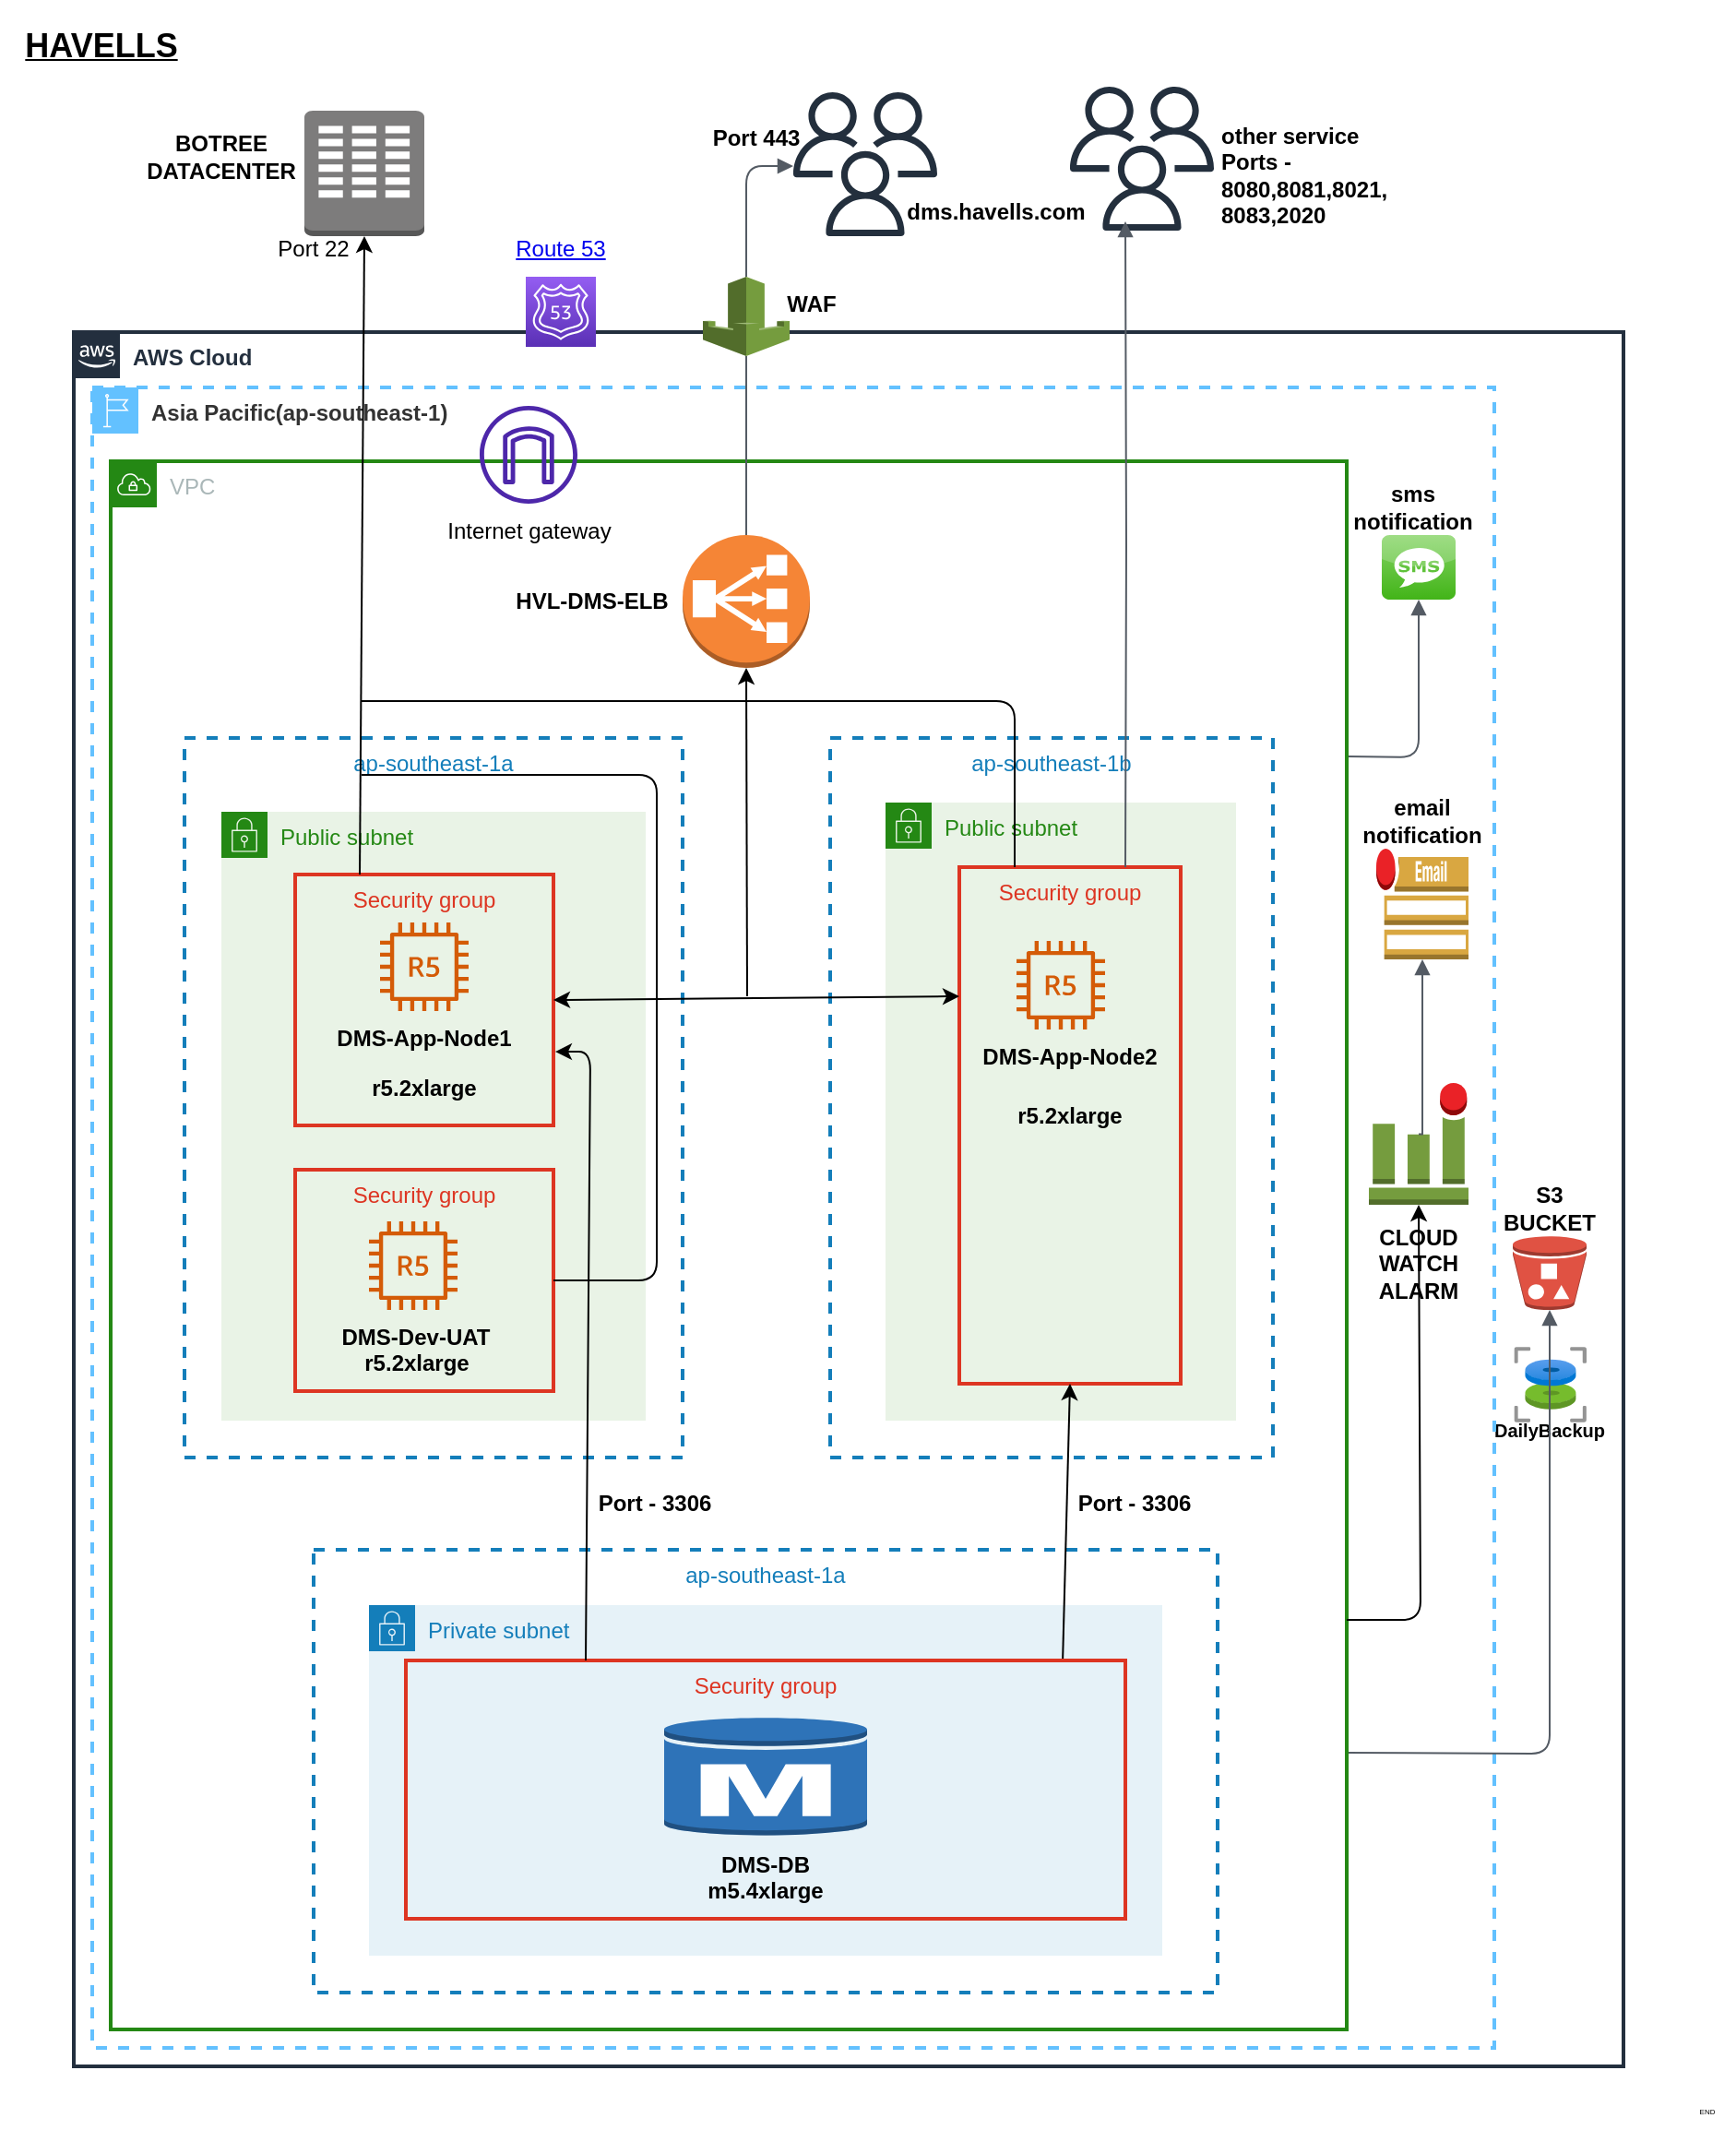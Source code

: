 <mxfile version="20.7.4" type="github">
  <diagram id="5KzjVwvkJJMhZy6UYnWM" name="Page-1">
    <mxGraphModel dx="1882" dy="1569" grid="1" gridSize="10" guides="1" tooltips="1" connect="1" arrows="1" fold="1" page="1" pageScale="1" pageWidth="850" pageHeight="1100" math="0" shadow="0">
      <root>
        <mxCell id="0" />
        <mxCell id="1" parent="0" />
        <mxCell id="ea2UamJm-fBT6arOsuC3-1" value="&lt;b&gt;AWS Cloud&lt;/b&gt;" style="points=[[0,0],[0.25,0],[0.5,0],[0.75,0],[1,0],[1,0.25],[1,0.5],[1,0.75],[1,1],[0.75,1],[0.5,1],[0.25,1],[0,1],[0,0.75],[0,0.5],[0,0.25]];outlineConnect=0;gradientColor=none;html=1;whiteSpace=wrap;fontSize=12;fontStyle=0;container=1;pointerEvents=0;collapsible=0;recursiveResize=0;shape=mxgraph.aws4.group;grIcon=mxgraph.aws4.group_aws_cloud_alt;strokeColor=#232F3E;fillColor=none;verticalAlign=top;align=left;spacingLeft=30;fontColor=#232F3E;dashed=0;strokeWidth=2;rotation=0;fillStyle=auto;shadow=0;sketch=0;" parent="1" vertex="1">
          <mxGeometry x="10" y="140" width="840" height="940" as="geometry" />
        </mxCell>
        <mxCell id="B55D7Bt2RnhnYhkycpw2-30" value="" style="outlineConnect=0;dashed=0;verticalLabelPosition=bottom;verticalAlign=top;align=center;html=1;shape=mxgraph.aws3.bucket_with_objects;fillColor=#E05243;gradientColor=none;" parent="ea2UamJm-fBT6arOsuC3-1" vertex="1">
          <mxGeometry x="780" y="490" width="40" height="40" as="geometry" />
        </mxCell>
        <mxCell id="B55D7Bt2RnhnYhkycpw2-79" value="&lt;b&gt;S3 BUCKET&lt;/b&gt;" style="text;html=1;strokeColor=none;fillColor=none;align=center;verticalAlign=middle;whiteSpace=wrap;rounded=0;" parent="ea2UamJm-fBT6arOsuC3-1" vertex="1">
          <mxGeometry x="770" y="460" width="60" height="30" as="geometry" />
        </mxCell>
        <mxCell id="1hkkDkTIQHTTeldb6SN9-4" value="" style="aspect=fixed;html=1;points=[];align=center;image;fontSize=12;image=img/lib/azure2/compute/Disks_Snapshots.svg;" parent="ea2UamJm-fBT6arOsuC3-1" vertex="1">
          <mxGeometry x="780.73" y="550" width="39.27" height="41" as="geometry" />
        </mxCell>
        <mxCell id="1hkkDkTIQHTTeldb6SN9-8" value="&lt;b&gt;&lt;font style=&quot;font-size: 10px;&quot;&gt;DailyBackup&lt;/font&gt;&lt;/b&gt;" style="text;html=1;strokeColor=none;fillColor=none;align=center;verticalAlign=middle;whiteSpace=wrap;rounded=0;" parent="ea2UamJm-fBT6arOsuC3-1" vertex="1">
          <mxGeometry x="765" y="580" width="70" height="30" as="geometry" />
        </mxCell>
        <mxCell id="yldp62qtClLwb7akA_jN-5" value="" style="outlineConnect=0;dashed=0;verticalLabelPosition=bottom;verticalAlign=top;align=center;html=1;shape=mxgraph.aws3.waf;fillColor=#759C3E;gradientColor=none;" parent="ea2UamJm-fBT6arOsuC3-1" vertex="1">
          <mxGeometry x="341" y="-30" width="47" height="43" as="geometry" />
        </mxCell>
        <mxCell id="B55D7Bt2RnhnYhkycpw2-1" value="&lt;span style=&quot;color: rgb(51, 51, 51); font-family: Arial, Verdana; background-color: rgb(255, 255, 255);&quot;&gt;&lt;b&gt;Asia Pacific(ap-southeast-1)&lt;/b&gt;&lt;/span&gt;" style="points=[[0,0],[0.25,0],[0.5,0],[0.75,0],[1,0],[1,0.25],[1,0.5],[1,0.75],[1,1],[0.75,1],[0.5,1],[0.25,1],[0,1],[0,0.75],[0,0.5],[0,0.25]];outlineConnect=0;gradientColor=none;html=1;whiteSpace=wrap;fontSize=12;fontStyle=0;container=1;pointerEvents=0;collapsible=0;recursiveResize=0;shape=mxgraph.aws4.group;grIcon=mxgraph.aws4.group_region;strokeColor=#63C1FF;fillColor=none;verticalAlign=top;align=left;spacingLeft=30;fontColor=#147EBA;dashed=1;strokeWidth=2;" parent="1" vertex="1">
          <mxGeometry x="20" y="170" width="760" height="900" as="geometry" />
        </mxCell>
        <mxCell id="B55D7Bt2RnhnYhkycpw2-31" value="" style="outlineConnect=0;dashed=0;verticalLabelPosition=bottom;verticalAlign=top;align=center;html=1;shape=mxgraph.aws3.email_notification;fillColor=#D9A741;gradientColor=none;" parent="B55D7Bt2RnhnYhkycpw2-1" vertex="1">
          <mxGeometry x="696" y="250" width="50" height="60" as="geometry" />
        </mxCell>
        <mxCell id="B55D7Bt2RnhnYhkycpw2-44" value="" style="outlineConnect=0;dashed=0;verticalLabelPosition=bottom;verticalAlign=top;align=center;html=1;shape=mxgraph.aws3.alarm;fillColor=#759C3E;gradientColor=none;" parent="B55D7Bt2RnhnYhkycpw2-1" vertex="1">
          <mxGeometry x="692" y="377" width="54" height="66" as="geometry" />
        </mxCell>
        <mxCell id="B55D7Bt2RnhnYhkycpw2-46" value="" style="edgeStyle=orthogonalEdgeStyle;html=1;endArrow=block;elbow=vertical;startArrow=none;endFill=1;strokeColor=#545B64;rounded=1;entryX=0.5;entryY=1;entryDx=0;entryDy=0;entryPerimeter=0;" parent="B55D7Bt2RnhnYhkycpw2-1" target="B55D7Bt2RnhnYhkycpw2-30" edge="1">
          <mxGeometry width="100" relative="1" as="geometry">
            <mxPoint x="680" y="740" as="sourcePoint" />
            <mxPoint x="780" y="740" as="targetPoint" />
          </mxGeometry>
        </mxCell>
        <mxCell id="B55D7Bt2RnhnYhkycpw2-47" value="" style="edgeStyle=orthogonalEdgeStyle;html=1;endArrow=none;elbow=vertical;startArrow=block;startFill=1;strokeColor=#545B64;rounded=0;entryX=0.5;entryY=0.42;entryDx=0;entryDy=0;entryPerimeter=0;exitX=0.5;exitY=1;exitDx=0;exitDy=0;exitPerimeter=0;" parent="B55D7Bt2RnhnYhkycpw2-1" source="B55D7Bt2RnhnYhkycpw2-31" target="B55D7Bt2RnhnYhkycpw2-44" edge="1">
          <mxGeometry width="100" relative="1" as="geometry">
            <mxPoint x="721" y="320" as="sourcePoint" />
            <mxPoint x="778" y="361" as="targetPoint" />
            <Array as="points">
              <mxPoint x="721" y="405" />
            </Array>
          </mxGeometry>
        </mxCell>
        <mxCell id="B55D7Bt2RnhnYhkycpw2-77" value="&lt;b&gt;email notification&lt;/b&gt;" style="text;html=1;strokeColor=none;fillColor=none;align=center;verticalAlign=middle;whiteSpace=wrap;rounded=0;" parent="B55D7Bt2RnhnYhkycpw2-1" vertex="1">
          <mxGeometry x="691" y="220" width="60" height="30" as="geometry" />
        </mxCell>
        <mxCell id="B55D7Bt2RnhnYhkycpw2-78" value="&lt;b&gt;CLOUD WATCH&lt;br&gt;ALARM&lt;/b&gt;" style="text;html=1;strokeColor=none;fillColor=none;align=center;verticalAlign=middle;whiteSpace=wrap;rounded=0;" parent="B55D7Bt2RnhnYhkycpw2-1" vertex="1">
          <mxGeometry x="689" y="460" width="60" height="30" as="geometry" />
        </mxCell>
        <mxCell id="yldp62qtClLwb7akA_jN-2" value="" style="dashed=0;outlineConnect=0;html=1;align=center;labelPosition=center;verticalLabelPosition=bottom;verticalAlign=top;shape=mxgraph.webicons.sms;fillColor=#86D466;gradientColor=#42B418" parent="B55D7Bt2RnhnYhkycpw2-1" vertex="1">
          <mxGeometry x="699" y="80" width="40" height="35" as="geometry" />
        </mxCell>
        <mxCell id="yldp62qtClLwb7akA_jN-3" value="" style="edgeStyle=orthogonalEdgeStyle;html=1;endArrow=block;elbow=vertical;startArrow=none;endFill=1;strokeColor=#545B64;rounded=1;" parent="B55D7Bt2RnhnYhkycpw2-1" target="yldp62qtClLwb7akA_jN-2" edge="1">
          <mxGeometry width="100" relative="1" as="geometry">
            <mxPoint x="680" y="200" as="sourcePoint" />
            <mxPoint x="780" y="200" as="targetPoint" />
          </mxGeometry>
        </mxCell>
        <mxCell id="yldp62qtClLwb7akA_jN-4" value="&lt;b&gt;sms notification&lt;/b&gt;" style="text;html=1;strokeColor=none;fillColor=none;align=center;verticalAlign=middle;whiteSpace=wrap;rounded=0;" parent="B55D7Bt2RnhnYhkycpw2-1" vertex="1">
          <mxGeometry x="686" y="50" width="60" height="30" as="geometry" />
        </mxCell>
        <mxCell id="B55D7Bt2RnhnYhkycpw2-2" value="&lt;span style=&quot;font-weight: normal;&quot;&gt;VPC&lt;/span&gt;" style="points=[[0,0],[0.25,0],[0.5,0],[0.75,0],[1,0],[1,0.25],[1,0.5],[1,0.75],[1,1],[0.75,1],[0.5,1],[0.25,1],[0,1],[0,0.75],[0,0.5],[0,0.25]];outlineConnect=0;gradientColor=none;html=1;whiteSpace=wrap;fontSize=12;fontStyle=1;container=1;pointerEvents=0;collapsible=0;recursiveResize=0;shape=mxgraph.aws4.group;grIcon=mxgraph.aws4.group_vpc;strokeColor=#248814;fillColor=none;verticalAlign=top;align=left;spacingLeft=30;fontColor=#AAB7B8;dashed=0;strokeWidth=2;" parent="1" vertex="1">
          <mxGeometry x="30" y="210" width="670" height="850" as="geometry" />
        </mxCell>
        <mxCell id="B55D7Bt2RnhnYhkycpw2-3" value="ap-southeast-1a" style="fillColor=none;strokeColor=#147EBA;dashed=1;verticalAlign=top;fontStyle=0;fontColor=#147EBA;strokeWidth=2;" parent="B55D7Bt2RnhnYhkycpw2-2" vertex="1">
          <mxGeometry x="110" y="590" width="490" height="240" as="geometry" />
        </mxCell>
        <mxCell id="B55D7Bt2RnhnYhkycpw2-15" value="Private subnet" style="points=[[0,0],[0.25,0],[0.5,0],[0.75,0],[1,0],[1,0.25],[1,0.5],[1,0.75],[1,1],[0.75,1],[0.5,1],[0.25,1],[0,1],[0,0.75],[0,0.5],[0,0.25]];outlineConnect=0;gradientColor=none;html=1;whiteSpace=wrap;fontSize=12;fontStyle=0;container=1;pointerEvents=0;collapsible=0;recursiveResize=0;shape=mxgraph.aws4.group;grIcon=mxgraph.aws4.group_security_group;grStroke=0;strokeColor=#147EBA;fillColor=#E6F2F8;verticalAlign=top;align=left;spacingLeft=30;fontColor=#147EBA;dashed=0;" parent="B55D7Bt2RnhnYhkycpw2-2" vertex="1">
          <mxGeometry x="140" y="620" width="430" height="190" as="geometry" />
        </mxCell>
        <mxCell id="B55D7Bt2RnhnYhkycpw2-16" value="Security group" style="fillColor=none;strokeColor=#DD3522;verticalAlign=top;fontStyle=0;fontColor=#DD3522;strokeWidth=2;" parent="B55D7Bt2RnhnYhkycpw2-15" vertex="1">
          <mxGeometry x="20" y="30" width="390" height="140" as="geometry" />
        </mxCell>
        <mxCell id="B55D7Bt2RnhnYhkycpw2-22" value="" style="outlineConnect=0;dashed=0;verticalLabelPosition=bottom;verticalAlign=top;align=center;html=1;shape=mxgraph.aws3.rds_db_instance;fillColor=#2E73B8;gradientColor=none;" parent="B55D7Bt2RnhnYhkycpw2-15" vertex="1">
          <mxGeometry x="160" y="60" width="110" height="66" as="geometry" />
        </mxCell>
        <mxCell id="B55D7Bt2RnhnYhkycpw2-75" value="&lt;b&gt;DMS-DB&lt;/b&gt;" style="text;html=1;strokeColor=none;fillColor=none;align=center;verticalAlign=middle;whiteSpace=wrap;rounded=0;" parent="B55D7Bt2RnhnYhkycpw2-15" vertex="1">
          <mxGeometry x="185" y="126" width="60" height="30" as="geometry" />
        </mxCell>
        <mxCell id="NSeuikukPgtGO4ZoCnCu-7" value="&lt;b&gt;m5.4xlarge&lt;/b&gt;" style="text;html=1;strokeColor=none;fillColor=none;align=center;verticalAlign=middle;whiteSpace=wrap;rounded=0;" vertex="1" parent="B55D7Bt2RnhnYhkycpw2-15">
          <mxGeometry x="160" y="140" width="110" height="30" as="geometry" />
        </mxCell>
        <mxCell id="B55D7Bt2RnhnYhkycpw2-21" value="" style="outlineConnect=0;dashed=0;verticalLabelPosition=bottom;verticalAlign=top;align=center;html=1;shape=mxgraph.aws3.classic_load_balancer;fillColor=#F58536;gradientColor=none;" parent="B55D7Bt2RnhnYhkycpw2-2" vertex="1">
          <mxGeometry x="310" y="40" width="69" height="72" as="geometry" />
        </mxCell>
        <mxCell id="B55D7Bt2RnhnYhkycpw2-53" value="" style="sketch=0;outlineConnect=0;fontColor=#232F3E;gradientColor=none;fillColor=#4D27AA;strokeColor=none;dashed=0;verticalLabelPosition=bottom;verticalAlign=top;align=center;html=1;fontSize=12;fontStyle=0;aspect=fixed;pointerEvents=1;shape=mxgraph.aws4.internet_gateway;" parent="B55D7Bt2RnhnYhkycpw2-2" vertex="1">
          <mxGeometry x="200" y="-30" width="53" height="53" as="geometry" />
        </mxCell>
        <mxCell id="B55D7Bt2RnhnYhkycpw2-55" value="ap-southeast-1a" style="fillColor=none;strokeColor=#147EBA;dashed=1;verticalAlign=top;fontStyle=0;fontColor=#147EBA;strokeWidth=2;" parent="B55D7Bt2RnhnYhkycpw2-2" vertex="1">
          <mxGeometry x="40" y="150" width="270" height="390" as="geometry" />
        </mxCell>
        <mxCell id="B55D7Bt2RnhnYhkycpw2-56" value="ap-southeast-1b" style="fillColor=none;strokeColor=#147EBA;dashed=1;verticalAlign=top;fontStyle=0;fontColor=#147EBA;strokeWidth=2;" parent="B55D7Bt2RnhnYhkycpw2-2" vertex="1">
          <mxGeometry x="390" y="150" width="240" height="390" as="geometry" />
        </mxCell>
        <mxCell id="B55D7Bt2RnhnYhkycpw2-57" value="Public subnet" style="points=[[0,0],[0.25,0],[0.5,0],[0.75,0],[1,0],[1,0.25],[1,0.5],[1,0.75],[1,1],[0.75,1],[0.5,1],[0.25,1],[0,1],[0,0.75],[0,0.5],[0,0.25]];outlineConnect=0;gradientColor=none;html=1;whiteSpace=wrap;fontSize=12;fontStyle=0;container=1;pointerEvents=0;collapsible=0;recursiveResize=0;shape=mxgraph.aws4.group;grIcon=mxgraph.aws4.group_security_group;grStroke=0;strokeColor=#248814;fillColor=#E9F3E6;verticalAlign=top;align=left;spacingLeft=30;fontColor=#248814;dashed=0;" parent="B55D7Bt2RnhnYhkycpw2-2" vertex="1">
          <mxGeometry x="60" y="190" width="230" height="330" as="geometry" />
        </mxCell>
        <mxCell id="B55D7Bt2RnhnYhkycpw2-59" value="Public subnet" style="points=[[0,0],[0.25,0],[0.5,0],[0.75,0],[1,0],[1,0.25],[1,0.5],[1,0.75],[1,1],[0.75,1],[0.5,1],[0.25,1],[0,1],[0,0.75],[0,0.5],[0,0.25]];outlineConnect=0;gradientColor=none;html=1;whiteSpace=wrap;fontSize=12;fontStyle=0;container=1;pointerEvents=0;collapsible=0;recursiveResize=0;shape=mxgraph.aws4.group;grIcon=mxgraph.aws4.group_security_group;grStroke=0;strokeColor=#248814;fillColor=#E9F3E6;verticalAlign=top;align=left;spacingLeft=30;fontColor=#248814;dashed=0;" parent="B55D7Bt2RnhnYhkycpw2-2" vertex="1">
          <mxGeometry x="420" y="185" width="190" height="335" as="geometry" />
        </mxCell>
        <mxCell id="B55D7Bt2RnhnYhkycpw2-61" value="Security group" style="fillColor=none;strokeColor=#DD3522;verticalAlign=top;fontStyle=0;fontColor=#DD3522;strokeWidth=2;" parent="B55D7Bt2RnhnYhkycpw2-2" vertex="1">
          <mxGeometry x="460" y="220" width="120" height="280" as="geometry" />
        </mxCell>
        <mxCell id="B55D7Bt2RnhnYhkycpw2-65" value="" style="sketch=0;outlineConnect=0;fontColor=#232F3E;gradientColor=none;fillColor=#D45B07;strokeColor=none;dashed=0;verticalLabelPosition=bottom;verticalAlign=top;align=center;html=1;fontSize=12;fontStyle=0;aspect=fixed;pointerEvents=1;shape=mxgraph.aws4.r5_instance;" parent="B55D7Bt2RnhnYhkycpw2-2" vertex="1">
          <mxGeometry x="491" y="260" width="48" height="48" as="geometry" />
        </mxCell>
        <mxCell id="B55D7Bt2RnhnYhkycpw2-67" value="Security group" style="fillColor=none;strokeColor=#DD3522;verticalAlign=top;fontStyle=0;fontColor=#DD3522;strokeWidth=2;" parent="B55D7Bt2RnhnYhkycpw2-2" vertex="1">
          <mxGeometry x="100" y="384" width="140" height="120" as="geometry" />
        </mxCell>
        <mxCell id="B55D7Bt2RnhnYhkycpw2-69" value="Security group" style="fillColor=none;strokeColor=#DD3522;verticalAlign=top;fontStyle=0;fontColor=#DD3522;strokeWidth=2;" parent="B55D7Bt2RnhnYhkycpw2-2" vertex="1">
          <mxGeometry x="100" y="224" width="140" height="136" as="geometry" />
        </mxCell>
        <mxCell id="B55D7Bt2RnhnYhkycpw2-70" value="" style="sketch=0;outlineConnect=0;fontColor=#232F3E;gradientColor=none;fillColor=#D45B07;strokeColor=none;dashed=0;verticalLabelPosition=bottom;verticalAlign=top;align=center;html=1;fontSize=12;fontStyle=0;aspect=fixed;pointerEvents=1;shape=mxgraph.aws4.r5_instance;" parent="B55D7Bt2RnhnYhkycpw2-2" vertex="1">
          <mxGeometry x="146" y="250" width="48" height="48" as="geometry" />
        </mxCell>
        <mxCell id="B55D7Bt2RnhnYhkycpw2-72" value="&lt;b&gt;DMS-Dev-UAT&lt;/b&gt;" style="text;html=1;strokeColor=none;fillColor=none;align=center;verticalAlign=middle;whiteSpace=wrap;rounded=0;" parent="B55D7Bt2RnhnYhkycpw2-2" vertex="1">
          <mxGeometry x="120" y="460" width="91" height="30" as="geometry" />
        </mxCell>
        <mxCell id="B55D7Bt2RnhnYhkycpw2-73" value="&lt;b&gt;DMS-App-Node1&lt;/b&gt;" style="text;html=1;strokeColor=none;fillColor=none;align=center;verticalAlign=middle;whiteSpace=wrap;rounded=0;" parent="B55D7Bt2RnhnYhkycpw2-2" vertex="1">
          <mxGeometry x="115" y="298" width="110" height="30" as="geometry" />
        </mxCell>
        <mxCell id="B55D7Bt2RnhnYhkycpw2-74" value="&lt;b&gt;DMS-App-Node2&lt;/b&gt;" style="text;html=1;strokeColor=none;fillColor=none;align=center;verticalAlign=middle;whiteSpace=wrap;rounded=0;" parent="B55D7Bt2RnhnYhkycpw2-2" vertex="1">
          <mxGeometry x="470" y="308" width="100" height="30" as="geometry" />
        </mxCell>
        <mxCell id="B55D7Bt2RnhnYhkycpw2-76" value="&lt;b&gt;HVL-DMS-ELB&lt;/b&gt;" style="text;html=1;strokeColor=none;fillColor=none;align=center;verticalAlign=middle;whiteSpace=wrap;rounded=0;" parent="B55D7Bt2RnhnYhkycpw2-2" vertex="1">
          <mxGeometry x="211" y="61" width="100" height="30" as="geometry" />
        </mxCell>
        <mxCell id="B55D7Bt2RnhnYhkycpw2-84" value="Internet gateway" style="text;html=1;strokeColor=none;fillColor=none;align=center;verticalAlign=middle;whiteSpace=wrap;rounded=0;" parent="B55D7Bt2RnhnYhkycpw2-2" vertex="1">
          <mxGeometry x="176.5" y="23" width="100" height="30" as="geometry" />
        </mxCell>
        <mxCell id="B55D7Bt2RnhnYhkycpw2-85" value="" style="endArrow=classic;html=1;rounded=0;exitX=0.913;exitY=-0.007;exitDx=0;exitDy=0;exitPerimeter=0;" parent="B55D7Bt2RnhnYhkycpw2-2" source="B55D7Bt2RnhnYhkycpw2-16" edge="1">
          <mxGeometry width="50" height="50" relative="1" as="geometry">
            <mxPoint x="500" y="590" as="sourcePoint" />
            <mxPoint x="520" y="500" as="targetPoint" />
          </mxGeometry>
        </mxCell>
        <mxCell id="B55D7Bt2RnhnYhkycpw2-86" value="" style="endArrow=classic;html=1;rounded=1;entryX=1.007;entryY=0.706;entryDx=0;entryDy=0;exitX=0.25;exitY=0;exitDx=0;exitDy=0;entryPerimeter=0;" parent="B55D7Bt2RnhnYhkycpw2-2" source="B55D7Bt2RnhnYhkycpw2-16" target="B55D7Bt2RnhnYhkycpw2-69" edge="1">
          <mxGeometry width="50" height="50" relative="1" as="geometry">
            <mxPoint x="40" y="620" as="sourcePoint" />
            <mxPoint x="90" y="570" as="targetPoint" />
            <Array as="points">
              <mxPoint x="260" y="320" />
            </Array>
          </mxGeometry>
        </mxCell>
        <mxCell id="B55D7Bt2RnhnYhkycpw2-88" value="" style="endArrow=classic;startArrow=classic;html=1;rounded=1;exitX=1;exitY=0.5;exitDx=0;exitDy=0;entryX=0;entryY=0.25;entryDx=0;entryDy=0;" parent="B55D7Bt2RnhnYhkycpw2-2" source="B55D7Bt2RnhnYhkycpw2-69" target="B55D7Bt2RnhnYhkycpw2-61" edge="1">
          <mxGeometry width="50" height="50" relative="1" as="geometry">
            <mxPoint x="330" y="320" as="sourcePoint" />
            <mxPoint x="380" y="270" as="targetPoint" />
          </mxGeometry>
        </mxCell>
        <mxCell id="B55D7Bt2RnhnYhkycpw2-89" value="" style="endArrow=classic;html=1;rounded=1;entryX=0.5;entryY=1;entryDx=0;entryDy=0;entryPerimeter=0;" parent="B55D7Bt2RnhnYhkycpw2-2" target="B55D7Bt2RnhnYhkycpw2-21" edge="1">
          <mxGeometry width="50" height="50" relative="1" as="geometry">
            <mxPoint x="345" y="290" as="sourcePoint" />
            <mxPoint x="370" y="190" as="targetPoint" />
          </mxGeometry>
        </mxCell>
        <mxCell id="B55D7Bt2RnhnYhkycpw2-91" value="" style="endArrow=none;html=1;rounded=1;entryX=0.25;entryY=0;entryDx=0;entryDy=0;" parent="B55D7Bt2RnhnYhkycpw2-2" target="B55D7Bt2RnhnYhkycpw2-61" edge="1">
          <mxGeometry width="50" height="50" relative="1" as="geometry">
            <mxPoint x="136" y="130" as="sourcePoint" />
            <mxPoint x="522.96" y="220" as="targetPoint" />
            <Array as="points">
              <mxPoint x="490" y="130" />
            </Array>
          </mxGeometry>
        </mxCell>
        <mxCell id="B55D7Bt2RnhnYhkycpw2-93" value="&lt;b&gt;Port - 3306&lt;/b&gt;" style="text;html=1;strokeColor=none;fillColor=none;align=center;verticalAlign=middle;whiteSpace=wrap;rounded=0;" parent="B55D7Bt2RnhnYhkycpw2-2" vertex="1">
          <mxGeometry x="520" y="550" width="70" height="30" as="geometry" />
        </mxCell>
        <mxCell id="B55D7Bt2RnhnYhkycpw2-97" value="&lt;b&gt;Port - 3306&lt;/b&gt;" style="text;html=1;strokeColor=none;fillColor=none;align=center;verticalAlign=middle;whiteSpace=wrap;rounded=0;" parent="B55D7Bt2RnhnYhkycpw2-2" vertex="1">
          <mxGeometry x="260" y="550" width="70" height="30" as="geometry" />
        </mxCell>
        <mxCell id="B55D7Bt2RnhnYhkycpw2-98" value="" style="endArrow=none;html=1;rounded=1;" parent="B55D7Bt2RnhnYhkycpw2-2" edge="1">
          <mxGeometry width="50" height="50" relative="1" as="geometry">
            <mxPoint x="240" y="444" as="sourcePoint" />
            <mxPoint x="136" y="170" as="targetPoint" />
            <Array as="points">
              <mxPoint x="296" y="444" />
              <mxPoint x="296" y="170" />
              <mxPoint x="236" y="170" />
            </Array>
          </mxGeometry>
        </mxCell>
        <mxCell id="NSeuikukPgtGO4ZoCnCu-3" value="&lt;b&gt;r5.2xlarge&lt;/b&gt;" style="text;html=1;strokeColor=none;fillColor=none;align=center;verticalAlign=middle;whiteSpace=wrap;rounded=0;" vertex="1" parent="B55D7Bt2RnhnYhkycpw2-2">
          <mxGeometry x="465" y="340" width="110" height="30" as="geometry" />
        </mxCell>
        <mxCell id="NSeuikukPgtGO4ZoCnCu-4" value="&lt;b&gt;r5.2xlarge&lt;/b&gt;" style="text;html=1;strokeColor=none;fillColor=none;align=center;verticalAlign=middle;whiteSpace=wrap;rounded=0;" vertex="1" parent="B55D7Bt2RnhnYhkycpw2-2">
          <mxGeometry x="115" y="325" width="110" height="30" as="geometry" />
        </mxCell>
        <mxCell id="NSeuikukPgtGO4ZoCnCu-5" value="" style="sketch=0;outlineConnect=0;fontColor=#232F3E;gradientColor=none;fillColor=#D45B07;strokeColor=none;dashed=0;verticalLabelPosition=bottom;verticalAlign=top;align=center;html=1;fontSize=12;fontStyle=0;aspect=fixed;pointerEvents=1;shape=mxgraph.aws4.r5_instance;" vertex="1" parent="B55D7Bt2RnhnYhkycpw2-2">
          <mxGeometry x="140" y="412" width="48" height="48" as="geometry" />
        </mxCell>
        <mxCell id="NSeuikukPgtGO4ZoCnCu-6" value="&lt;b&gt;r5.2xlarge&lt;/b&gt;" style="text;html=1;strokeColor=none;fillColor=none;align=center;verticalAlign=middle;whiteSpace=wrap;rounded=0;" vertex="1" parent="B55D7Bt2RnhnYhkycpw2-2">
          <mxGeometry x="110.5" y="474" width="110" height="30" as="geometry" />
        </mxCell>
        <mxCell id="B55D7Bt2RnhnYhkycpw2-45" value="" style="endArrow=classic;html=1;rounded=1;entryX=0.5;entryY=1;entryDx=0;entryDy=0;entryPerimeter=0;" parent="1" target="B55D7Bt2RnhnYhkycpw2-44" edge="1">
          <mxGeometry width="50" height="50" relative="1" as="geometry">
            <mxPoint x="700" y="838" as="sourcePoint" />
            <mxPoint x="760" y="690" as="targetPoint" />
            <Array as="points">
              <mxPoint x="740" y="838" />
            </Array>
          </mxGeometry>
        </mxCell>
        <mxCell id="B55D7Bt2RnhnYhkycpw2-48" value="" style="sketch=0;outlineConnect=0;fontColor=#232F3E;gradientColor=none;fillColor=#232F3D;strokeColor=none;dashed=0;verticalLabelPosition=bottom;verticalAlign=top;align=center;html=1;fontSize=12;fontStyle=0;aspect=fixed;pointerEvents=1;shape=mxgraph.aws4.users;" parent="1" vertex="1">
          <mxGeometry x="400" y="10" width="78" height="78" as="geometry" />
        </mxCell>
        <mxCell id="B55D7Bt2RnhnYhkycpw2-49" value="" style="edgeStyle=orthogonalEdgeStyle;html=1;endArrow=block;elbow=vertical;startArrow=none;endFill=1;strokeColor=#545B64;rounded=1;exitX=0.5;exitY=0;exitDx=0;exitDy=0;exitPerimeter=0;" parent="1" source="yldp62qtClLwb7akA_jN-5" target="B55D7Bt2RnhnYhkycpw2-48" edge="1">
          <mxGeometry width="100" relative="1" as="geometry">
            <mxPoint x="300" y="50" as="sourcePoint" />
            <mxPoint x="370" y="50" as="targetPoint" />
            <Array as="points">
              <mxPoint x="375" y="50" />
            </Array>
          </mxGeometry>
        </mxCell>
        <mxCell id="B55D7Bt2RnhnYhkycpw2-50" value="" style="outlineConnect=0;dashed=0;verticalLabelPosition=bottom;verticalAlign=top;align=center;html=1;shape=mxgraph.aws3.corporate_data_center;fillColor=#7D7C7C;gradientColor=none;" parent="1" vertex="1">
          <mxGeometry x="135" y="20" width="65" height="68" as="geometry" />
        </mxCell>
        <mxCell id="B55D7Bt2RnhnYhkycpw2-80" value="&lt;b&gt;dms.havells.com&lt;/b&gt;" style="text;html=1;strokeColor=none;fillColor=none;align=center;verticalAlign=middle;whiteSpace=wrap;rounded=0;" parent="1" vertex="1">
          <mxGeometry x="470" y="60" width="80" height="30" as="geometry" />
        </mxCell>
        <mxCell id="B55D7Bt2RnhnYhkycpw2-81" value="&lt;b&gt;Port 443&lt;/b&gt;" style="text;html=1;strokeColor=none;fillColor=none;align=center;verticalAlign=middle;whiteSpace=wrap;rounded=0;" parent="1" vertex="1">
          <mxGeometry x="350" y="20" width="60" height="30" as="geometry" />
        </mxCell>
        <mxCell id="B55D7Bt2RnhnYhkycpw2-82" value="Port 22" style="text;html=1;strokeColor=none;fillColor=none;align=center;verticalAlign=middle;whiteSpace=wrap;rounded=0;" parent="1" vertex="1">
          <mxGeometry x="110" y="80" width="60" height="30" as="geometry" />
        </mxCell>
        <mxCell id="B55D7Bt2RnhnYhkycpw2-83" value="&lt;b&gt;BOTREE&lt;br&gt;DATACENTER&lt;/b&gt;" style="text;html=1;strokeColor=none;fillColor=none;align=center;verticalAlign=middle;whiteSpace=wrap;rounded=0;" parent="1" vertex="1">
          <mxGeometry x="60" y="30" width="60" height="30" as="geometry" />
        </mxCell>
        <mxCell id="B55D7Bt2RnhnYhkycpw2-90" value="" style="endArrow=classic;html=1;rounded=0;entryX=0.5;entryY=1;entryDx=0;entryDy=0;entryPerimeter=0;exitX=0.25;exitY=0;exitDx=0;exitDy=0;" parent="1" source="B55D7Bt2RnhnYhkycpw2-69" target="B55D7Bt2RnhnYhkycpw2-50" edge="1">
          <mxGeometry width="50" height="50" relative="1" as="geometry">
            <mxPoint x="150" y="310" as="sourcePoint" />
            <mxPoint x="200" y="260" as="targetPoint" />
          </mxGeometry>
        </mxCell>
        <mxCell id="1hkkDkTIQHTTeldb6SN9-2" value="" style="sketch=0;points=[[0,0,0],[0.25,0,0],[0.5,0,0],[0.75,0,0],[1,0,0],[0,1,0],[0.25,1,0],[0.5,1,0],[0.75,1,0],[1,1,0],[0,0.25,0],[0,0.5,0],[0,0.75,0],[1,0.25,0],[1,0.5,0],[1,0.75,0]];outlineConnect=0;fontColor=#232F3E;gradientColor=#945DF2;gradientDirection=north;fillColor=#5A30B5;strokeColor=#ffffff;dashed=0;verticalLabelPosition=bottom;verticalAlign=top;align=center;html=1;fontSize=12;fontStyle=0;aspect=fixed;shape=mxgraph.aws4.resourceIcon;resIcon=mxgraph.aws4.route_53;" parent="1" vertex="1">
          <mxGeometry x="255" y="110" width="38" height="38" as="geometry" />
        </mxCell>
        <mxCell id="1hkkDkTIQHTTeldb6SN9-3" value="&lt;a data-awsui-focus-visible=&quot;true&quot; aria-disabled=&quot;false&quot; class=&quot;awsui_anchor_1kosq_3zese_104&quot; href=&quot;https://us-east-1.console.aws.amazon.com/route53/v2/home#Home&quot;&gt;&lt;span class=&quot;awsui_text_1kosq_3zese_161&quot;&gt;Route 53&lt;/span&gt;&lt;/a&gt;" style="text;html=1;strokeColor=none;fillColor=none;align=center;verticalAlign=middle;whiteSpace=wrap;rounded=0;" parent="1" vertex="1">
          <mxGeometry x="244" y="80" width="60" height="30" as="geometry" />
        </mxCell>
        <mxCell id="yldp62qtClLwb7akA_jN-6" value="" style="edgeStyle=orthogonalEdgeStyle;html=1;endArrow=none;elbow=vertical;startArrow=none;endFill=1;strokeColor=#545B64;rounded=1;exitX=0.5;exitY=0;exitDx=0;exitDy=0;exitPerimeter=0;" parent="1" source="B55D7Bt2RnhnYhkycpw2-21" target="yldp62qtClLwb7akA_jN-5" edge="1">
          <mxGeometry width="100" relative="1" as="geometry">
            <mxPoint x="374.5" y="250" as="sourcePoint" />
            <mxPoint x="400" y="50" as="targetPoint" />
            <Array as="points" />
          </mxGeometry>
        </mxCell>
        <mxCell id="yldp62qtClLwb7akA_jN-8" value="&lt;b&gt;WAF&lt;/b&gt;" style="text;html=1;strokeColor=none;fillColor=none;align=center;verticalAlign=middle;whiteSpace=wrap;rounded=0;" parent="1" vertex="1">
          <mxGeometry x="380" y="110" width="60" height="30" as="geometry" />
        </mxCell>
        <mxCell id="yldp62qtClLwb7akA_jN-10" value="" style="sketch=0;outlineConnect=0;fontColor=#232F3E;gradientColor=none;fillColor=#232F3D;strokeColor=none;dashed=0;verticalLabelPosition=bottom;verticalAlign=top;align=center;html=1;fontSize=12;fontStyle=0;aspect=fixed;pointerEvents=1;shape=mxgraph.aws4.users;" parent="1" vertex="1">
          <mxGeometry x="550" y="7" width="78" height="78" as="geometry" />
        </mxCell>
        <mxCell id="yldp62qtClLwb7akA_jN-11" value="" style="edgeStyle=orthogonalEdgeStyle;html=1;endArrow=none;elbow=vertical;startArrow=block;startFill=1;strokeColor=#545B64;rounded=0;entryX=0.75;entryY=0;entryDx=0;entryDy=0;" parent="1" target="B55D7Bt2RnhnYhkycpw2-61" edge="1">
          <mxGeometry width="100" relative="1" as="geometry">
            <mxPoint x="580" y="80" as="sourcePoint" />
            <mxPoint x="630" y="280" as="targetPoint" />
          </mxGeometry>
        </mxCell>
        <mxCell id="yldp62qtClLwb7akA_jN-12" value="&lt;b&gt;other service&lt;br&gt;Ports - 8080,8081,8021,&lt;br&gt;8083,2020&lt;br&gt;&lt;/b&gt;" style="text;html=1;strokeColor=none;fillColor=none;align=left;verticalAlign=middle;whiteSpace=wrap;rounded=0;" parent="1" vertex="1">
          <mxGeometry x="630" y="10" width="130" height="90" as="geometry" />
        </mxCell>
        <mxCell id="NSeuikukPgtGO4ZoCnCu-8" value="&lt;span&gt;&lt;font style=&quot;font-size: 18px;&quot;&gt;HAVELLS&lt;/font&gt;&lt;/span&gt;" style="text;html=1;strokeColor=none;fillColor=none;align=center;verticalAlign=middle;whiteSpace=wrap;rounded=0;fontStyle=5" vertex="1" parent="1">
          <mxGeometry x="-30" y="-40" width="110" height="50" as="geometry" />
        </mxCell>
        <mxCell id="NSeuikukPgtGO4ZoCnCu-9" value="&lt;font style=&quot;font-size: 4px;&quot;&gt;END&lt;/font&gt;" style="text;html=1;align=center;verticalAlign=middle;resizable=0;points=[];autosize=1;strokeColor=none;fillColor=none;fontSize=18;" vertex="1" parent="1">
          <mxGeometry x="880" y="1080" width="30" height="40" as="geometry" />
        </mxCell>
      </root>
    </mxGraphModel>
  </diagram>
</mxfile>
